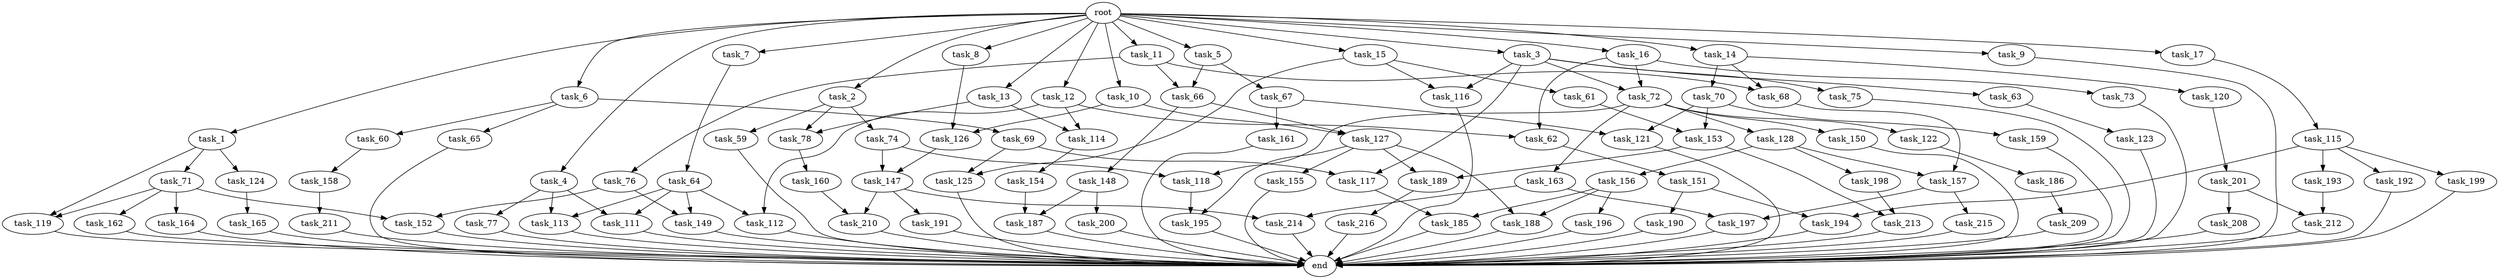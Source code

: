 digraph G {
  root [size="0.000000"];
  task_1 [size="2.048000"];
  task_2 [size="2.048000"];
  task_3 [size="2.048000"];
  task_4 [size="2.048000"];
  task_5 [size="2.048000"];
  task_6 [size="2.048000"];
  task_7 [size="2.048000"];
  task_8 [size="2.048000"];
  task_9 [size="2.048000"];
  task_10 [size="2.048000"];
  task_11 [size="2.048000"];
  task_12 [size="2.048000"];
  task_13 [size="2.048000"];
  task_14 [size="2.048000"];
  task_15 [size="2.048000"];
  task_16 [size="2.048000"];
  task_17 [size="2.048000"];
  task_59 [size="429496729.600000"];
  task_60 [size="1717986918.400000"];
  task_61 [size="618475290.624000"];
  task_62 [size="910533066.752000"];
  task_63 [size="429496729.600000"];
  task_64 [size="1099511627.776000"];
  task_65 [size="1717986918.400000"];
  task_66 [size="3109556322.304000"];
  task_67 [size="1717986918.400000"];
  task_68 [size="2233382993.920000"];
  task_69 [size="1717986918.400000"];
  task_70 [size="841813590.016000"];
  task_71 [size="841813590.016000"];
  task_72 [size="498216206.336000"];
  task_73 [size="68719476.736000"];
  task_74 [size="429496729.600000"];
  task_75 [size="429496729.600000"];
  task_76 [size="1391569403.904000"];
  task_77 [size="68719476.736000"];
  task_78 [size="584115552.256000"];
  task_111 [size="687194767.360000"];
  task_112 [size="1460288880.640000"];
  task_113 [size="687194767.360000"];
  task_114 [size="996432412.672000"];
  task_115 [size="1099511627.776000"];
  task_116 [size="1047972020.224000"];
  task_117 [size="584115552.256000"];
  task_118 [size="893353197.568000"];
  task_119 [size="1941325217.792000"];
  task_120 [size="841813590.016000"];
  task_121 [size="1786706395.136000"];
  task_122 [size="618475290.624000"];
  task_123 [size="841813590.016000"];
  task_124 [size="841813590.016000"];
  task_125 [size="773094113.280000"];
  task_126 [size="1717986918.400000"];
  task_127 [size="2817498546.176000"];
  task_128 [size="618475290.624000"];
  task_147 [size="704374636.544000"];
  task_148 [size="1717986918.400000"];
  task_149 [size="2010044694.528000"];
  task_150 [size="618475290.624000"];
  task_151 [size="274877906.944000"];
  task_152 [size="2491081031.680000"];
  task_153 [size="3109556322.304000"];
  task_154 [size="1717986918.400000"];
  task_155 [size="154618822.656000"];
  task_156 [size="274877906.944000"];
  task_157 [size="1992864825.344000"];
  task_158 [size="1391569403.904000"];
  task_159 [size="1717986918.400000"];
  task_160 [size="1391569403.904000"];
  task_161 [size="68719476.736000"];
  task_162 [size="1099511627.776000"];
  task_163 [size="618475290.624000"];
  task_164 [size="1099511627.776000"];
  task_165 [size="154618822.656000"];
  task_185 [size="584115552.256000"];
  task_186 [size="429496729.600000"];
  task_187 [size="2491081031.680000"];
  task_188 [size="584115552.256000"];
  task_189 [size="1254130450.432000"];
  task_190 [size="68719476.736000"];
  task_191 [size="1717986918.400000"];
  task_192 [size="618475290.624000"];
  task_193 [size="618475290.624000"];
  task_194 [size="687194767.360000"];
  task_195 [size="223338299.392000"];
  task_196 [size="429496729.600000"];
  task_197 [size="1116691496.960000"];
  task_198 [size="274877906.944000"];
  task_199 [size="618475290.624000"];
  task_200 [size="1391569403.904000"];
  task_201 [size="154618822.656000"];
  task_208 [size="154618822.656000"];
  task_209 [size="274877906.944000"];
  task_210 [size="3109556322.304000"];
  task_211 [size="274877906.944000"];
  task_212 [size="1546188226.560000"];
  task_213 [size="2817498546.176000"];
  task_214 [size="1992864825.344000"];
  task_215 [size="841813590.016000"];
  task_216 [size="154618822.656000"];
  end [size="0.000000"];

  root -> task_1 [size="1.000000"];
  root -> task_2 [size="1.000000"];
  root -> task_3 [size="1.000000"];
  root -> task_4 [size="1.000000"];
  root -> task_5 [size="1.000000"];
  root -> task_6 [size="1.000000"];
  root -> task_7 [size="1.000000"];
  root -> task_8 [size="1.000000"];
  root -> task_9 [size="1.000000"];
  root -> task_10 [size="1.000000"];
  root -> task_11 [size="1.000000"];
  root -> task_12 [size="1.000000"];
  root -> task_13 [size="1.000000"];
  root -> task_14 [size="1.000000"];
  root -> task_15 [size="1.000000"];
  root -> task_16 [size="1.000000"];
  root -> task_17 [size="1.000000"];
  task_1 -> task_71 [size="411041792.000000"];
  task_1 -> task_119 [size="411041792.000000"];
  task_1 -> task_124 [size="411041792.000000"];
  task_2 -> task_59 [size="209715200.000000"];
  task_2 -> task_74 [size="209715200.000000"];
  task_2 -> task_78 [size="209715200.000000"];
  task_3 -> task_63 [size="209715200.000000"];
  task_3 -> task_72 [size="209715200.000000"];
  task_3 -> task_75 [size="209715200.000000"];
  task_3 -> task_116 [size="209715200.000000"];
  task_3 -> task_117 [size="209715200.000000"];
  task_4 -> task_77 [size="33554432.000000"];
  task_4 -> task_111 [size="33554432.000000"];
  task_4 -> task_113 [size="33554432.000000"];
  task_5 -> task_66 [size="838860800.000000"];
  task_5 -> task_67 [size="838860800.000000"];
  task_6 -> task_60 [size="838860800.000000"];
  task_6 -> task_65 [size="838860800.000000"];
  task_6 -> task_69 [size="838860800.000000"];
  task_7 -> task_64 [size="536870912.000000"];
  task_8 -> task_126 [size="301989888.000000"];
  task_9 -> end [size="1.000000"];
  task_10 -> task_126 [size="536870912.000000"];
  task_10 -> task_127 [size="536870912.000000"];
  task_11 -> task_66 [size="679477248.000000"];
  task_11 -> task_68 [size="679477248.000000"];
  task_11 -> task_76 [size="679477248.000000"];
  task_12 -> task_62 [size="411041792.000000"];
  task_12 -> task_112 [size="411041792.000000"];
  task_12 -> task_114 [size="411041792.000000"];
  task_13 -> task_78 [size="75497472.000000"];
  task_13 -> task_114 [size="75497472.000000"];
  task_14 -> task_68 [size="411041792.000000"];
  task_14 -> task_70 [size="411041792.000000"];
  task_14 -> task_120 [size="411041792.000000"];
  task_15 -> task_61 [size="301989888.000000"];
  task_15 -> task_116 [size="301989888.000000"];
  task_15 -> task_125 [size="301989888.000000"];
  task_16 -> task_62 [size="33554432.000000"];
  task_16 -> task_72 [size="33554432.000000"];
  task_16 -> task_73 [size="33554432.000000"];
  task_17 -> task_115 [size="536870912.000000"];
  task_59 -> end [size="1.000000"];
  task_60 -> task_158 [size="679477248.000000"];
  task_61 -> task_153 [size="679477248.000000"];
  task_62 -> task_151 [size="134217728.000000"];
  task_63 -> task_123 [size="411041792.000000"];
  task_64 -> task_111 [size="301989888.000000"];
  task_64 -> task_112 [size="301989888.000000"];
  task_64 -> task_113 [size="301989888.000000"];
  task_64 -> task_149 [size="301989888.000000"];
  task_65 -> end [size="1.000000"];
  task_66 -> task_127 [size="838860800.000000"];
  task_66 -> task_148 [size="838860800.000000"];
  task_67 -> task_121 [size="33554432.000000"];
  task_67 -> task_161 [size="33554432.000000"];
  task_68 -> task_157 [size="838860800.000000"];
  task_69 -> task_117 [size="75497472.000000"];
  task_69 -> task_125 [size="75497472.000000"];
  task_70 -> task_121 [size="838860800.000000"];
  task_70 -> task_153 [size="838860800.000000"];
  task_70 -> task_159 [size="838860800.000000"];
  task_71 -> task_119 [size="536870912.000000"];
  task_71 -> task_152 [size="536870912.000000"];
  task_71 -> task_162 [size="536870912.000000"];
  task_71 -> task_164 [size="536870912.000000"];
  task_72 -> task_118 [size="301989888.000000"];
  task_72 -> task_122 [size="301989888.000000"];
  task_72 -> task_128 [size="301989888.000000"];
  task_72 -> task_150 [size="301989888.000000"];
  task_72 -> task_163 [size="301989888.000000"];
  task_73 -> end [size="1.000000"];
  task_74 -> task_118 [size="134217728.000000"];
  task_74 -> task_147 [size="134217728.000000"];
  task_75 -> end [size="1.000000"];
  task_76 -> task_149 [size="679477248.000000"];
  task_76 -> task_152 [size="679477248.000000"];
  task_77 -> end [size="1.000000"];
  task_78 -> task_160 [size="679477248.000000"];
  task_111 -> end [size="1.000000"];
  task_112 -> end [size="1.000000"];
  task_113 -> end [size="1.000000"];
  task_114 -> task_154 [size="838860800.000000"];
  task_115 -> task_192 [size="301989888.000000"];
  task_115 -> task_193 [size="301989888.000000"];
  task_115 -> task_194 [size="301989888.000000"];
  task_115 -> task_199 [size="301989888.000000"];
  task_116 -> end [size="1.000000"];
  task_117 -> task_185 [size="75497472.000000"];
  task_118 -> task_195 [size="33554432.000000"];
  task_119 -> end [size="1.000000"];
  task_120 -> task_201 [size="75497472.000000"];
  task_121 -> end [size="1.000000"];
  task_122 -> task_186 [size="209715200.000000"];
  task_123 -> end [size="1.000000"];
  task_124 -> task_165 [size="75497472.000000"];
  task_125 -> end [size="1.000000"];
  task_126 -> task_147 [size="209715200.000000"];
  task_127 -> task_155 [size="75497472.000000"];
  task_127 -> task_188 [size="75497472.000000"];
  task_127 -> task_189 [size="75497472.000000"];
  task_127 -> task_195 [size="75497472.000000"];
  task_128 -> task_156 [size="134217728.000000"];
  task_128 -> task_157 [size="134217728.000000"];
  task_128 -> task_198 [size="134217728.000000"];
  task_147 -> task_191 [size="838860800.000000"];
  task_147 -> task_210 [size="838860800.000000"];
  task_147 -> task_214 [size="838860800.000000"];
  task_148 -> task_187 [size="679477248.000000"];
  task_148 -> task_200 [size="679477248.000000"];
  task_149 -> end [size="1.000000"];
  task_150 -> end [size="1.000000"];
  task_151 -> task_190 [size="33554432.000000"];
  task_151 -> task_194 [size="33554432.000000"];
  task_152 -> end [size="1.000000"];
  task_153 -> task_189 [size="536870912.000000"];
  task_153 -> task_213 [size="536870912.000000"];
  task_154 -> task_187 [size="536870912.000000"];
  task_155 -> end [size="1.000000"];
  task_156 -> task_185 [size="209715200.000000"];
  task_156 -> task_188 [size="209715200.000000"];
  task_156 -> task_196 [size="209715200.000000"];
  task_157 -> task_197 [size="411041792.000000"];
  task_157 -> task_215 [size="411041792.000000"];
  task_158 -> task_211 [size="134217728.000000"];
  task_159 -> end [size="1.000000"];
  task_160 -> task_210 [size="679477248.000000"];
  task_161 -> end [size="1.000000"];
  task_162 -> end [size="1.000000"];
  task_163 -> task_197 [size="134217728.000000"];
  task_163 -> task_214 [size="134217728.000000"];
  task_164 -> end [size="1.000000"];
  task_165 -> end [size="1.000000"];
  task_185 -> end [size="1.000000"];
  task_186 -> task_209 [size="134217728.000000"];
  task_187 -> end [size="1.000000"];
  task_188 -> end [size="1.000000"];
  task_189 -> task_216 [size="75497472.000000"];
  task_190 -> end [size="1.000000"];
  task_191 -> end [size="1.000000"];
  task_192 -> end [size="1.000000"];
  task_193 -> task_212 [size="679477248.000000"];
  task_194 -> end [size="1.000000"];
  task_195 -> end [size="1.000000"];
  task_196 -> end [size="1.000000"];
  task_197 -> end [size="1.000000"];
  task_198 -> task_213 [size="838860800.000000"];
  task_199 -> end [size="1.000000"];
  task_200 -> end [size="1.000000"];
  task_201 -> task_208 [size="75497472.000000"];
  task_201 -> task_212 [size="75497472.000000"];
  task_208 -> end [size="1.000000"];
  task_209 -> end [size="1.000000"];
  task_210 -> end [size="1.000000"];
  task_211 -> end [size="1.000000"];
  task_212 -> end [size="1.000000"];
  task_213 -> end [size="1.000000"];
  task_214 -> end [size="1.000000"];
  task_215 -> end [size="1.000000"];
  task_216 -> end [size="1.000000"];
}
